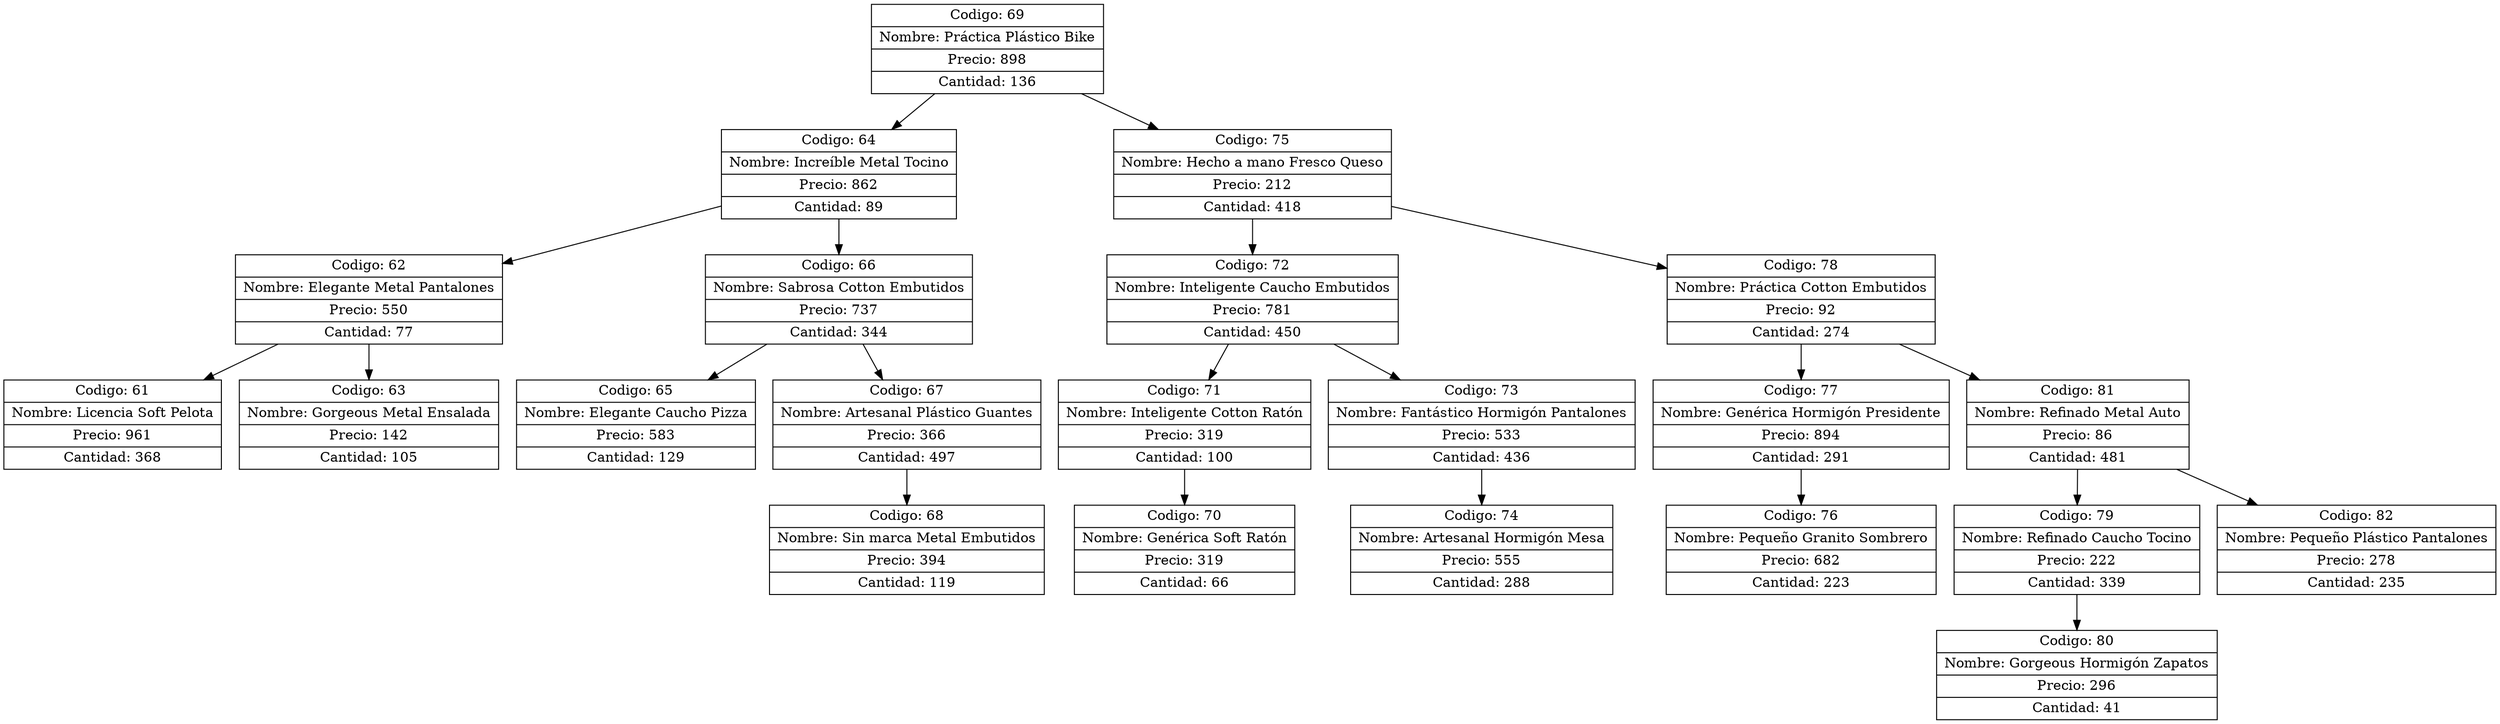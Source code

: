 digraph G{
node[shape="box" shape="record"]
nodo69[label="{ Codigo: 69 | Nombre: Práctica Plástico Bike | Precio: 898 | Cantidad: 136}"];
nodo64[label="{ Codigo: 64 | Nombre: Increíble Metal Tocino | Precio: 862 | Cantidad: 89}"];
nodo62[label="{ Codigo: 62 | Nombre: Elegante Metal Pantalones | Precio: 550 | Cantidad: 77}"];
nodo61[label="{ Codigo: 61 | Nombre: Licencia Soft Pelota | Precio: 961 | Cantidad: 368}"];
nodo62->nodo61;
nodo63[label="{ Codigo: 63 | Nombre: Gorgeous Metal Ensalada | Precio: 142 | Cantidad: 105}"];
nodo62->nodo63;
nodo64->nodo62;
nodo66[label="{ Codigo: 66 | Nombre: Sabrosa Cotton Embutidos | Precio: 737 | Cantidad: 344}"];
nodo65[label="{ Codigo: 65 | Nombre: Elegante Caucho Pizza | Precio: 583 | Cantidad: 129}"];
nodo66->nodo65;
nodo67[label="{ Codigo: 67 | Nombre: Artesanal Plástico Guantes | Precio: 366 | Cantidad: 497}"];
nodo68[label="{ Codigo: 68 | Nombre: Sin marca Metal Embutidos | Precio: 394 | Cantidad: 119}"];
nodo67->nodo68;
nodo66->nodo67;
nodo64->nodo66;
nodo69->nodo64;
nodo75[label="{ Codigo: 75 | Nombre: Hecho a mano Fresco Queso | Precio: 212 | Cantidad: 418}"];
nodo72[label="{ Codigo: 72 | Nombre: Inteligente Caucho Embutidos | Precio: 781 | Cantidad: 450}"];
nodo71[label="{ Codigo: 71 | Nombre: Inteligente Cotton Ratón | Precio: 319 | Cantidad: 100}"];
nodo70[label="{ Codigo: 70 | Nombre: Genérica Soft Ratón | Precio: 319 | Cantidad: 66}"];
nodo71->nodo70;
nodo72->nodo71;
nodo73[label="{ Codigo: 73 | Nombre: Fantástico Hormigón Pantalones | Precio: 533 | Cantidad: 436}"];
nodo74[label="{ Codigo: 74 | Nombre: Artesanal Hormigón Mesa | Precio: 555 | Cantidad: 288}"];
nodo73->nodo74;
nodo72->nodo73;
nodo75->nodo72;
nodo78[label="{ Codigo: 78 | Nombre: Práctica Cotton Embutidos | Precio: 92 | Cantidad: 274}"];
nodo77[label="{ Codigo: 77 | Nombre: Genérica Hormigón Presidente | Precio: 894 | Cantidad: 291}"];
nodo76[label="{ Codigo: 76 | Nombre: Pequeño Granito Sombrero | Precio: 682 | Cantidad: 223}"];
nodo77->nodo76;
nodo78->nodo77;
nodo81[label="{ Codigo: 81 | Nombre: Refinado Metal Auto | Precio: 86 | Cantidad: 481}"];
nodo79[label="{ Codigo: 79 | Nombre: Refinado Caucho Tocino | Precio: 222 | Cantidad: 339}"];
nodo80[label="{ Codigo: 80 | Nombre: Gorgeous Hormigón Zapatos | Precio: 296 | Cantidad: 41}"];
nodo79->nodo80;
nodo81->nodo79;
nodo82[label="{ Codigo: 82 | Nombre: Pequeño Plástico Pantalones | Precio: 278 | Cantidad: 235}"];
nodo81->nodo82;
nodo78->nodo81;
nodo75->nodo78;
nodo69->nodo75;
}

